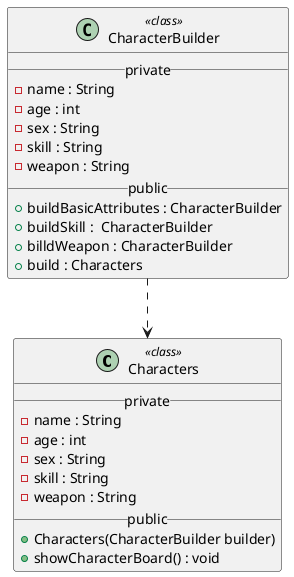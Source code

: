 @startuml
class Characters <<class>>{
    __private__
    -  name : String
    -  age : int
    -  sex : String
    -  skill : String
    - weapon : String
    __public__
    + Characters(CharacterBuilder builder)
    + showCharacterBoard() : void
}
class CharacterBuilder <<class>>{
    __private__
    -  name : String
    -  age : int
    -  sex : String
    -  skill : String
    - weapon : String
   __public__
   + buildBasicAttributes : CharacterBuilder
   + buildSkill :  CharacterBuilder
   + billdWeapon : CharacterBuilder
   + build : Characters
}

CharacterBuilder ..> Characters
@enduml